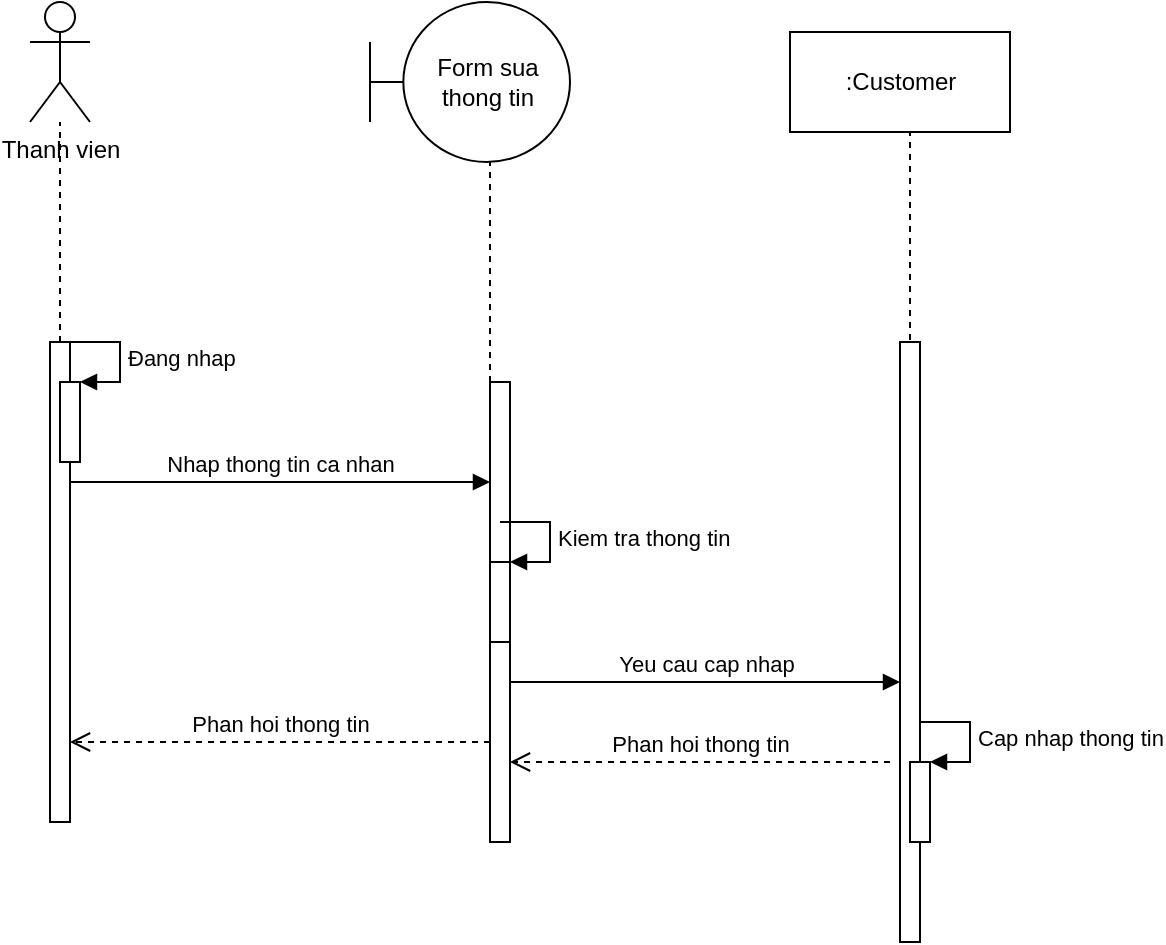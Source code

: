 <mxfile version="12.3.3" type="device" pages="1"><diagram id="wPB9ah5WL25ZcNgT6YJl" name="Page-1"><mxGraphModel dx="1264" dy="617" grid="1" gridSize="10" guides="1" tooltips="1" connect="1" arrows="1" fold="1" page="1" pageScale="1" pageWidth="1169" pageHeight="1654" math="0" shadow="0"><root><mxCell id="0"/><mxCell id="1" parent="0"/><mxCell id="jl2_MPWgEfGchKTa-VVB-1" value="Thanh vien" style="shape=umlActor;verticalLabelPosition=bottom;labelBackgroundColor=#ffffff;verticalAlign=top;html=1;" vertex="1" parent="1"><mxGeometry x="120" y="20" width="30" height="60" as="geometry"/></mxCell><mxCell id="jl2_MPWgEfGchKTa-VVB-2" value="" style="endArrow=none;dashed=1;html=1;" edge="1" parent="1" source="jl2_MPWgEfGchKTa-VVB-3" target="jl2_MPWgEfGchKTa-VVB-1"><mxGeometry width="50" height="50" relative="1" as="geometry"><mxPoint x="134.5" y="180" as="sourcePoint"/><mxPoint x="134.5" y="110" as="targetPoint"/></mxGeometry></mxCell><mxCell id="jl2_MPWgEfGchKTa-VVB-3" value="" style="html=1;points=[];perimeter=orthogonalPerimeter;" vertex="1" parent="1"><mxGeometry x="130" y="190" width="10" height="240" as="geometry"/></mxCell><mxCell id="jl2_MPWgEfGchKTa-VVB-4" value="Form sua thong tin" style="shape=umlBoundary;whiteSpace=wrap;html=1;" vertex="1" parent="1"><mxGeometry x="290" y="20" width="100" height="80" as="geometry"/></mxCell><mxCell id="jl2_MPWgEfGchKTa-VVB-5" value="" style="endArrow=none;dashed=1;html=1;" edge="1" parent="1"><mxGeometry width="50" height="50" relative="1" as="geometry"><mxPoint x="350" y="210" as="sourcePoint"/><mxPoint x="350" y="100" as="targetPoint"/></mxGeometry></mxCell><mxCell id="jl2_MPWgEfGchKTa-VVB-6" value="" style="html=1;points=[];perimeter=orthogonalPerimeter;" vertex="1" parent="1"><mxGeometry x="350" y="210" width="10" height="230" as="geometry"/></mxCell><mxCell id="jl2_MPWgEfGchKTa-VVB-7" value=":Customer" style="html=1;" vertex="1" parent="1"><mxGeometry x="500" y="35" width="110" height="50" as="geometry"/></mxCell><mxCell id="jl2_MPWgEfGchKTa-VVB-8" value="" style="endArrow=none;dashed=1;html=1;" edge="1" parent="1"><mxGeometry width="50" height="50" relative="1" as="geometry"><mxPoint x="560" y="195" as="sourcePoint"/><mxPoint x="560" y="85" as="targetPoint"/></mxGeometry></mxCell><mxCell id="jl2_MPWgEfGchKTa-VVB-9" value="" style="html=1;points=[];perimeter=orthogonalPerimeter;" vertex="1" parent="1"><mxGeometry x="135" y="210" width="10" height="40" as="geometry"/></mxCell><mxCell id="jl2_MPWgEfGchKTa-VVB-10" value="Đang nhap" style="edgeStyle=orthogonalEdgeStyle;html=1;align=left;spacingLeft=2;endArrow=block;rounded=0;entryX=1;entryY=0;" edge="1" target="jl2_MPWgEfGchKTa-VVB-9" parent="1"><mxGeometry relative="1" as="geometry"><mxPoint x="140" y="190" as="sourcePoint"/><Array as="points"><mxPoint x="165" y="190"/></Array></mxGeometry></mxCell><mxCell id="jl2_MPWgEfGchKTa-VVB-11" value="Nhap thong tin ca nhan" style="html=1;verticalAlign=bottom;endArrow=block;" edge="1" parent="1" target="jl2_MPWgEfGchKTa-VVB-6"><mxGeometry width="80" relative="1" as="geometry"><mxPoint x="140" y="260" as="sourcePoint"/><mxPoint x="220" y="260" as="targetPoint"/></mxGeometry></mxCell><mxCell id="jl2_MPWgEfGchKTa-VVB-13" value="" style="html=1;points=[];perimeter=orthogonalPerimeter;" vertex="1" parent="1"><mxGeometry x="350" y="300" width="10" height="40" as="geometry"/></mxCell><mxCell id="jl2_MPWgEfGchKTa-VVB-14" value="Kiem tra thong tin" style="edgeStyle=orthogonalEdgeStyle;html=1;align=left;spacingLeft=2;endArrow=block;rounded=0;entryX=1;entryY=0;" edge="1" target="jl2_MPWgEfGchKTa-VVB-13" parent="1"><mxGeometry relative="1" as="geometry"><mxPoint x="355" y="280" as="sourcePoint"/><Array as="points"><mxPoint x="380" y="280"/></Array></mxGeometry></mxCell><mxCell id="jl2_MPWgEfGchKTa-VVB-15" value="Yeu cau cap nhap" style="html=1;verticalAlign=bottom;endArrow=block;" edge="1" parent="1" target="jl2_MPWgEfGchKTa-VVB-17"><mxGeometry width="80" relative="1" as="geometry"><mxPoint x="360" y="360" as="sourcePoint"/><mxPoint x="440" y="360" as="targetPoint"/></mxGeometry></mxCell><mxCell id="jl2_MPWgEfGchKTa-VVB-17" value="" style="html=1;points=[];perimeter=orthogonalPerimeter;" vertex="1" parent="1"><mxGeometry x="555" y="190" width="10" height="300" as="geometry"/></mxCell><mxCell id="jl2_MPWgEfGchKTa-VVB-18" value="" style="html=1;points=[];perimeter=orthogonalPerimeter;" vertex="1" parent="1"><mxGeometry x="560" y="400" width="10" height="40" as="geometry"/></mxCell><mxCell id="jl2_MPWgEfGchKTa-VVB-19" value="Cap nhap thong tin" style="edgeStyle=orthogonalEdgeStyle;html=1;align=left;spacingLeft=2;endArrow=block;rounded=0;entryX=1;entryY=0;" edge="1" target="jl2_MPWgEfGchKTa-VVB-18" parent="1"><mxGeometry relative="1" as="geometry"><mxPoint x="565" y="380" as="sourcePoint"/><Array as="points"><mxPoint x="590" y="380"/></Array></mxGeometry></mxCell><mxCell id="jl2_MPWgEfGchKTa-VVB-20" value="Phan hoi thong tin" style="html=1;verticalAlign=bottom;endArrow=open;dashed=1;endSize=8;" edge="1" parent="1" target="jl2_MPWgEfGchKTa-VVB-6"><mxGeometry relative="1" as="geometry"><mxPoint x="550" y="400" as="sourcePoint"/><mxPoint x="470" y="400" as="targetPoint"/></mxGeometry></mxCell><mxCell id="jl2_MPWgEfGchKTa-VVB-21" value="Phan hoi thong tin" style="html=1;verticalAlign=bottom;endArrow=open;dashed=1;endSize=8;" edge="1" parent="1" target="jl2_MPWgEfGchKTa-VVB-3"><mxGeometry relative="1" as="geometry"><mxPoint x="350" y="390" as="sourcePoint"/><mxPoint x="160" y="390" as="targetPoint"/></mxGeometry></mxCell></root></mxGraphModel></diagram></mxfile>